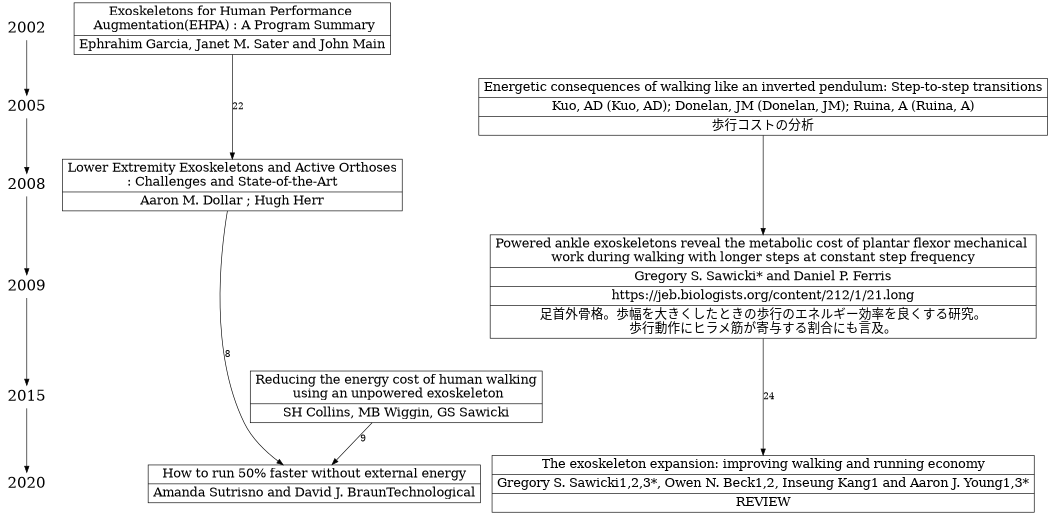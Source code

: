 // 足首外骨格
digraph exoskeleton {

size="7,8";
// rankdir=LR
node [fontsize=24, shape = plaintext];

2002 -> 2005;
2005 -> 2008;
2008 -> 2009:
2009 -> 2015;
2015 -> 2020;

node [fontsize=20];
{ rank=same;  2002 n2002_0; }
{ rank=same;  2005 n2005_0; }
{ rank=same;  2008 n2008_0; }
{ rank=same;  2009 n2009_0; }
{ rank=same;  2015 n2015_0; }
{ rank=same;  2020 n2020_0 n2020_1; }

"n2002_0" [
label = "{
        <f0> Exoskeletons for Human Performance \n Augmentation(EHPA) : A Program Summary|
        <f1> Ephrahim Garcia, Janet M. Sater and John Main
        }"
shape = "record"
];

"n2005_0" [
label = "{
        <f0> Energetic consequences of walking like an inverted pendulum: Step-to-step transitions|
        <f1> Kuo, AD (Kuo, AD); Donelan, JM (Donelan, JM); Ruina, A (Ruina, A)|
        歩行コストの分析
        }"
shape = "record"
];


"n2008_0" [
label = "{
        <f0> Lower Extremity Exoskeletons and Active Orthoses\n: Challenges and State-of-the-Art|
        <f1> Aaron M. Dollar ; Hugh Herr
        }"
shape = "record"
];

"n2009_0" [
label = "{
        <f0> Powered ankle exoskeletons reveal the metabolic cost of plantar flexor mechanical \nwork during walking with longer steps at constant step frequency|
        <f1> Gregory S. Sawicki* and Daniel P. Ferris|
        https://jeb.biologists.org/content/212/1/21.long|
        足首外骨格。歩幅を大きくしたときの歩行のエネルギー効率を良くする研究。\n歩行動作にヒラメ筋が寄与する割合にも言及。
        }"
shape = "record"
];

"n2015_0" [
label = "{
        <f0> Reducing the energy cost of human walking\n using an unpowered exoskeleton|
        <f1> SH Collins, MB Wiggin, GS Sawicki 
        }"
shape = "record"
];

"n2020_0" [
label = "{
        <f0> How to run 50% faster without external energy|
        <f1> Amanda Sutrisno and David J. BraunTechnological
        }"
shape = "record"
];

"n2020_1" [
label = "{
        <f0> The exoskeleton expansion: improving walking and running economy|
        <f1> Gregory S. Sawicki1,2,3*, Owen N. Beck1,2, Inseung Kang1 and Aaron J. Young1,3*|
        REVIEW
        }"
shape = "record"
];

n2002_0 -> n2008_0 [ label = "22" ];
n2005_0 -> n2009_0 [ label = "" ];
n2008_0 -> n2020_0 [ label = "8" ];
n2015_0 -> n2020_0 [ label = "9" ];
n2009_0 -> n2020_1 [ label = "24" ]
}
